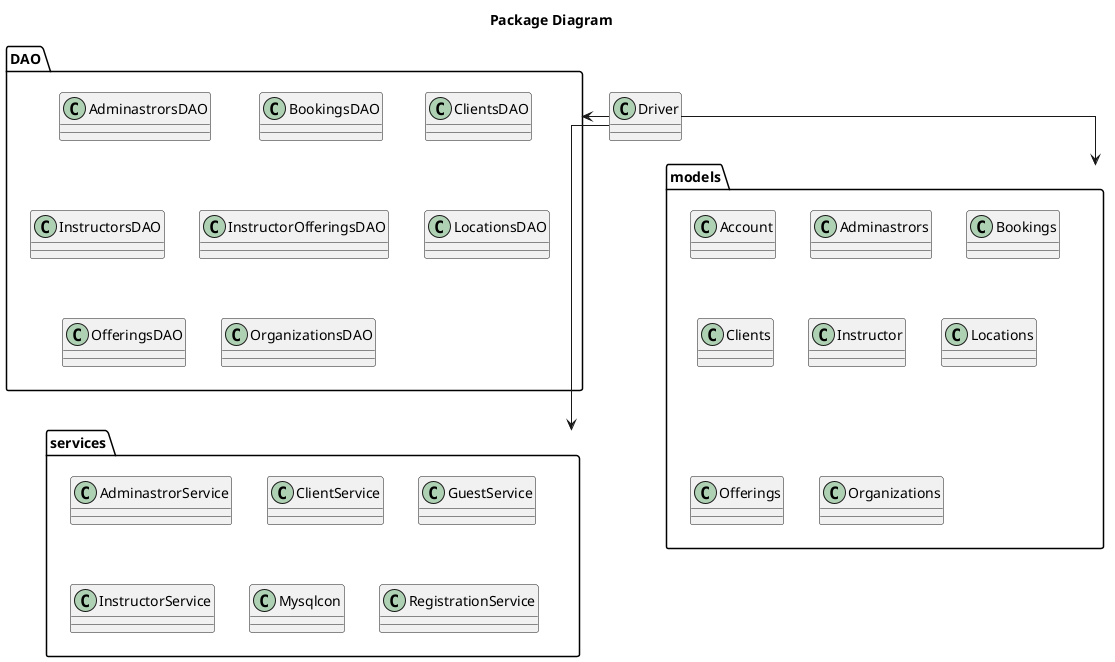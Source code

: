 @startuml
skinparam linetype ortho

title Package Diagram

package "DAO" {
  class AdminastrorsDAO
  class BookingsDAO
  class ClientsDAO
  class InstructorsDAO
  class InstructorOfferingsDAO
  class LocationsDAO
  class OfferingsDAO
  class OrganizationsDAO
}

package "models" {
    class Account
    class Adminastrors
    class Bookings
    class Clients
    class Instructor
    class Locations
    class Offerings
    class Organizations
} 

package "services" {
    class AdminastrorService
    class ClientService
    class GuestService
    class InstructorService
    class Mysqlcon
    class RegistrationService
}

class Driver

Driver -> DAO
Driver --> models
Driver -> services

@enduml
